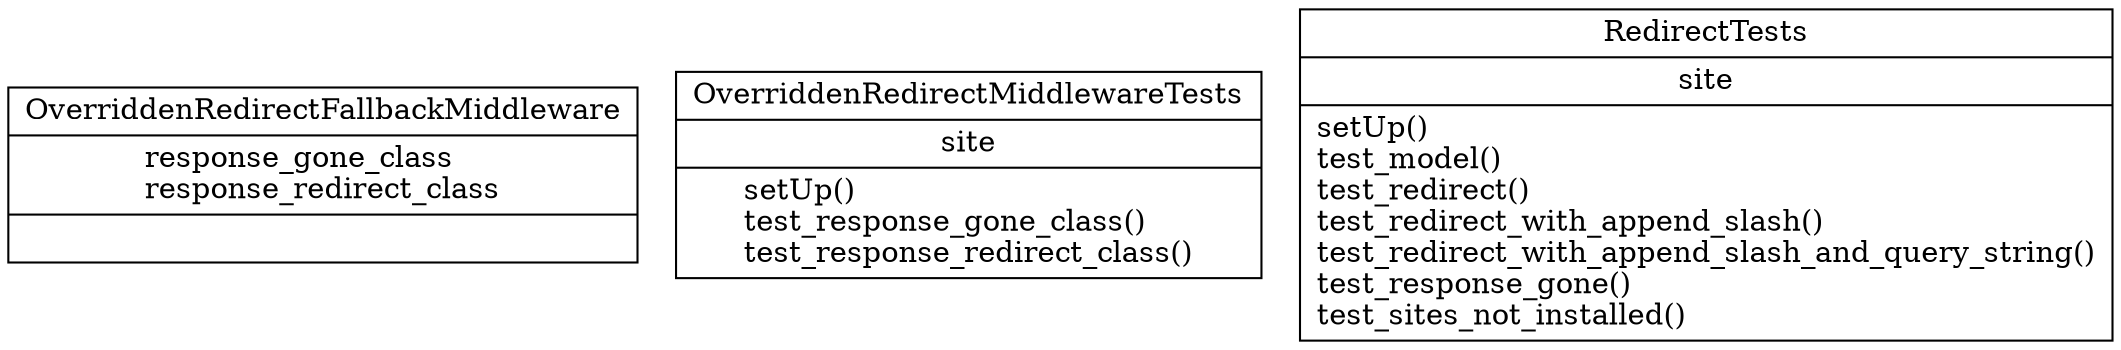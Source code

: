 digraph "classes_44" {
rankdir=BT
charset="utf-8"
"redirects_tests.tests.OverriddenRedirectFallbackMiddleware" [color="black", fontcolor="black", label=<{OverriddenRedirectFallbackMiddleware|response_gone_class<br ALIGN="LEFT"/>response_redirect_class<br ALIGN="LEFT"/>|}>, shape="record", style="solid"];
"redirects_tests.tests.OverriddenRedirectMiddlewareTests" [color="black", fontcolor="black", label=<{OverriddenRedirectMiddlewareTests|site<br ALIGN="LEFT"/>|setUp()<br ALIGN="LEFT"/>test_response_gone_class()<br ALIGN="LEFT"/>test_response_redirect_class()<br ALIGN="LEFT"/>}>, shape="record", style="solid"];
"redirects_tests.tests.RedirectTests" [color="black", fontcolor="black", label=<{RedirectTests|site<br ALIGN="LEFT"/>|setUp()<br ALIGN="LEFT"/>test_model()<br ALIGN="LEFT"/>test_redirect()<br ALIGN="LEFT"/>test_redirect_with_append_slash()<br ALIGN="LEFT"/>test_redirect_with_append_slash_and_query_string()<br ALIGN="LEFT"/>test_response_gone()<br ALIGN="LEFT"/>test_sites_not_installed()<br ALIGN="LEFT"/>}>, shape="record", style="solid"];
}
